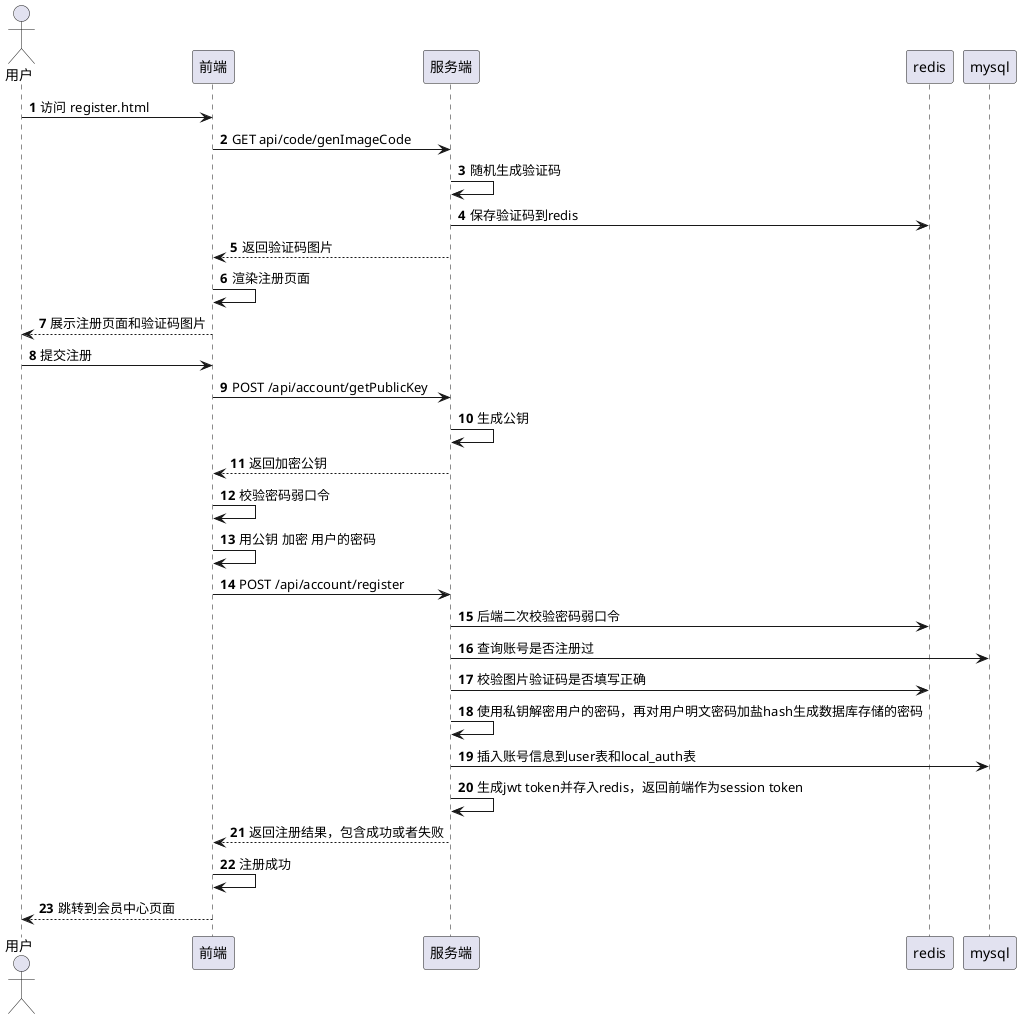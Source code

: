 @startuml
'https://plantuml.com/sequence-diagram

autonumber

actor 用户 as user

participant 前端 as frontend
participant 服务端 as server

user -> frontend: 访问 register.html
frontend -> server: GET api/code/genImageCode
server -> server: 随机生成验证码
server -> redis: 保存验证码到redis
server --> frontend: 返回验证码图片
frontend -> frontend: 渲染注册页面
frontend --> user: 展示注册页面和验证码图片

user -> frontend: 提交注册
frontend -> server: POST /api/account/getPublicKey
server -> server: 生成公钥
server --> frontend: 返回加密公钥
frontend -> frontend: 校验密码弱口令
frontend -> frontend: 用公钥 加密 用户的密码
frontend -> server: POST /api/account/register
server -> redis: 后端二次校验密码弱口令
server -> mysql: 查询账号是否注册过
server -> redis: 校验图片验证码是否填写正确
server -> server: 使用私钥解密用户的密码，再对用户明文密码加盐hash生成数据库存储的密码
server -> mysql: 插入账号信息到user表和local_auth表
server -> server: 生成jwt token并存入redis，返回前端作为session token
server --> frontend: 返回注册结果，包含成功或者失败
frontend -> frontend: 注册成功
frontend --> user: 跳转到会员中心页面

@enduml